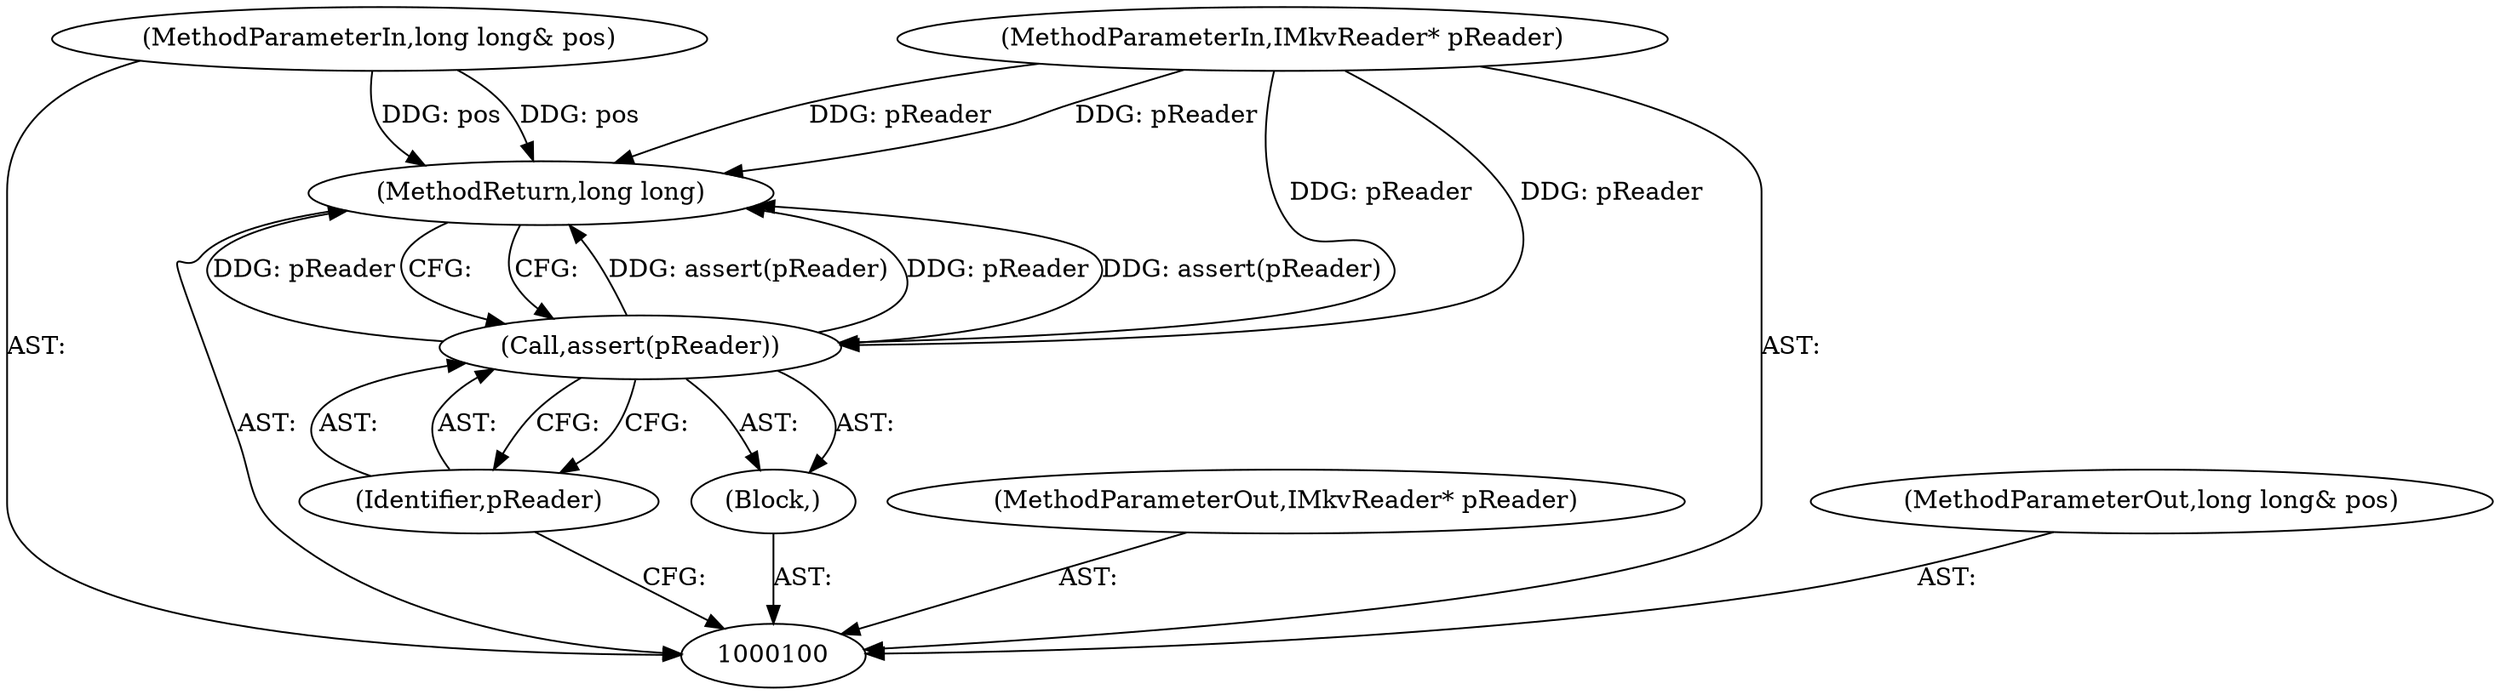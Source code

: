 digraph "0_Android_04839626ed859623901ebd3a5fd483982186b59d_151" {
"1000106" [label="(MethodReturn,long long)"];
"1000101" [label="(MethodParameterIn,IMkvReader* pReader)"];
"1000116" [label="(MethodParameterOut,IMkvReader* pReader)"];
"1000102" [label="(MethodParameterIn,long long& pos)"];
"1000117" [label="(MethodParameterOut,long long& pos)"];
"1000103" [label="(Block,)"];
"1000104" [label="(Call,assert(pReader))"];
"1000105" [label="(Identifier,pReader)"];
"1000106" -> "1000100"  [label="AST: "];
"1000106" -> "1000104"  [label="CFG: "];
"1000104" -> "1000106"  [label="DDG: assert(pReader)"];
"1000104" -> "1000106"  [label="DDG: pReader"];
"1000102" -> "1000106"  [label="DDG: pos"];
"1000101" -> "1000106"  [label="DDG: pReader"];
"1000101" -> "1000100"  [label="AST: "];
"1000101" -> "1000106"  [label="DDG: pReader"];
"1000101" -> "1000104"  [label="DDG: pReader"];
"1000116" -> "1000100"  [label="AST: "];
"1000102" -> "1000100"  [label="AST: "];
"1000102" -> "1000106"  [label="DDG: pos"];
"1000117" -> "1000100"  [label="AST: "];
"1000103" -> "1000100"  [label="AST: "];
"1000104" -> "1000103"  [label="AST: "];
"1000104" -> "1000103"  [label="AST: "];
"1000104" -> "1000105"  [label="CFG: "];
"1000105" -> "1000104"  [label="AST: "];
"1000106" -> "1000104"  [label="CFG: "];
"1000104" -> "1000106"  [label="DDG: assert(pReader)"];
"1000104" -> "1000106"  [label="DDG: pReader"];
"1000101" -> "1000104"  [label="DDG: pReader"];
"1000105" -> "1000104"  [label="AST: "];
"1000105" -> "1000100"  [label="CFG: "];
"1000104" -> "1000105"  [label="CFG: "];
}
